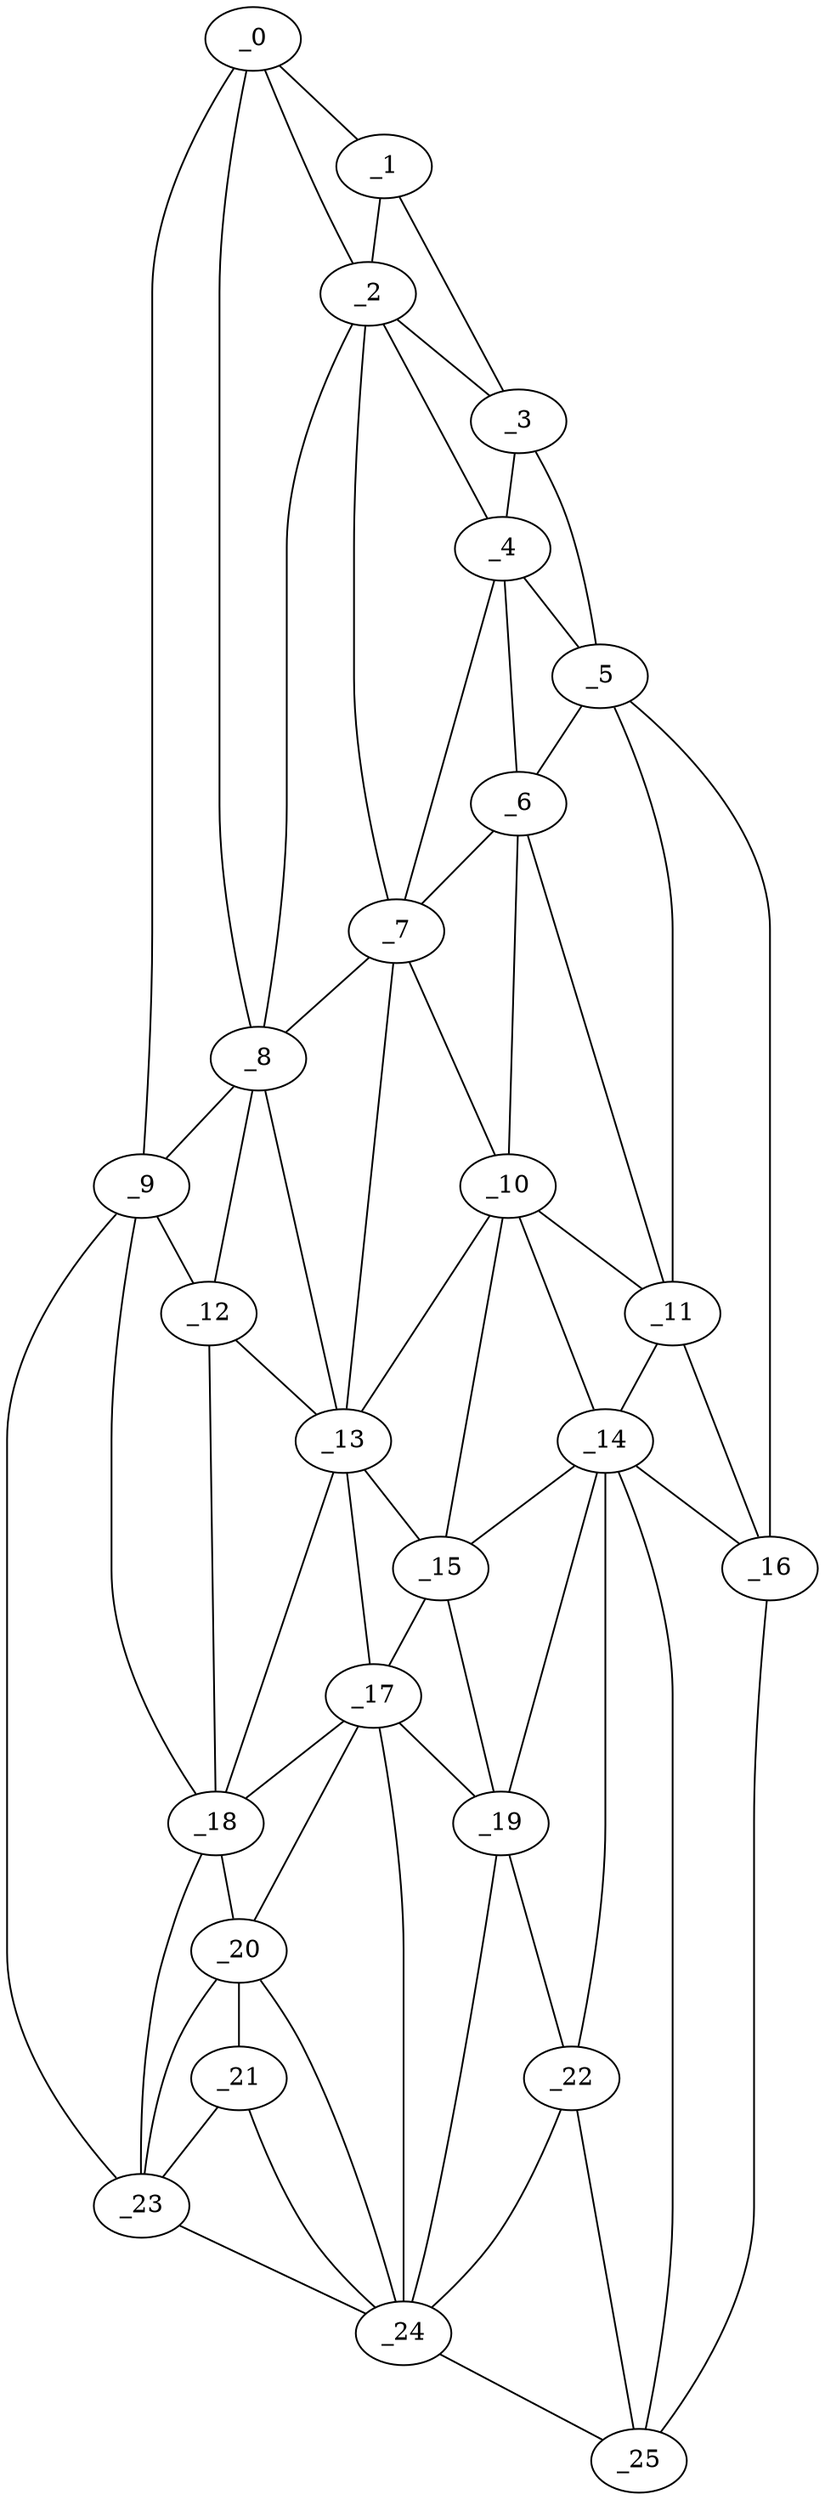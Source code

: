 graph "obj32__210.gxl" {
	_0	 [x=16,
		y=34];
	_1	 [x=25,
		y=18];
	_0 -- _1	 [valence=1];
	_2	 [x=27,
		y=32];
	_0 -- _2	 [valence=2];
	_8	 [x=61,
		y=95];
	_0 -- _8	 [valence=1];
	_9	 [x=63,
		y=115];
	_0 -- _9	 [valence=1];
	_1 -- _2	 [valence=2];
	_3	 [x=35,
		y=14];
	_1 -- _3	 [valence=1];
	_2 -- _3	 [valence=2];
	_4	 [x=49,
		y=31];
	_2 -- _4	 [valence=1];
	_7	 [x=60,
		y=46];
	_2 -- _7	 [valence=1];
	_2 -- _8	 [valence=2];
	_3 -- _4	 [valence=2];
	_5	 [x=51,
		y=15];
	_3 -- _5	 [valence=1];
	_4 -- _5	 [valence=2];
	_6	 [x=56,
		y=31];
	_4 -- _6	 [valence=2];
	_4 -- _7	 [valence=2];
	_5 -- _6	 [valence=1];
	_11	 [x=76,
		y=37];
	_5 -- _11	 [valence=2];
	_16	 [x=93,
		y=30];
	_5 -- _16	 [valence=1];
	_6 -- _7	 [valence=2];
	_10	 [x=70,
		y=45];
	_6 -- _10	 [valence=2];
	_6 -- _11	 [valence=2];
	_7 -- _8	 [valence=2];
	_7 -- _10	 [valence=1];
	_13	 [x=77,
		y=76];
	_7 -- _13	 [valence=2];
	_8 -- _9	 [valence=2];
	_12	 [x=76,
		y=108];
	_8 -- _12	 [valence=2];
	_8 -- _13	 [valence=1];
	_9 -- _12	 [valence=2];
	_18	 [x=98,
		y=103];
	_9 -- _18	 [valence=1];
	_23	 [x=115,
		y=104];
	_9 -- _23	 [valence=1];
	_10 -- _11	 [valence=1];
	_10 -- _13	 [valence=2];
	_14	 [x=91,
		y=51];
	_10 -- _14	 [valence=1];
	_15	 [x=91,
		y=64];
	_10 -- _15	 [valence=1];
	_11 -- _14	 [valence=2];
	_11 -- _16	 [valence=2];
	_12 -- _13	 [valence=2];
	_12 -- _18	 [valence=2];
	_13 -- _15	 [valence=2];
	_17	 [x=98,
		y=73];
	_13 -- _17	 [valence=2];
	_13 -- _18	 [valence=2];
	_14 -- _15	 [valence=2];
	_14 -- _16	 [valence=2];
	_19	 [x=103,
		y=71];
	_14 -- _19	 [valence=2];
	_22	 [x=111,
		y=69];
	_14 -- _22	 [valence=1];
	_25	 [x=122,
		y=54];
	_14 -- _25	 [valence=1];
	_15 -- _17	 [valence=1];
	_15 -- _19	 [valence=1];
	_16 -- _25	 [valence=1];
	_17 -- _18	 [valence=2];
	_17 -- _19	 [valence=1];
	_20	 [x=103,
		y=102];
	_17 -- _20	 [valence=2];
	_24	 [x=118,
		y=86];
	_17 -- _24	 [valence=2];
	_18 -- _20	 [valence=1];
	_18 -- _23	 [valence=2];
	_19 -- _22	 [valence=1];
	_19 -- _24	 [valence=2];
	_21	 [x=110,
		y=101];
	_20 -- _21	 [valence=2];
	_20 -- _23	 [valence=1];
	_20 -- _24	 [valence=1];
	_21 -- _23	 [valence=2];
	_21 -- _24	 [valence=1];
	_22 -- _24	 [valence=2];
	_22 -- _25	 [valence=2];
	_23 -- _24	 [valence=1];
	_24 -- _25	 [valence=1];
}
